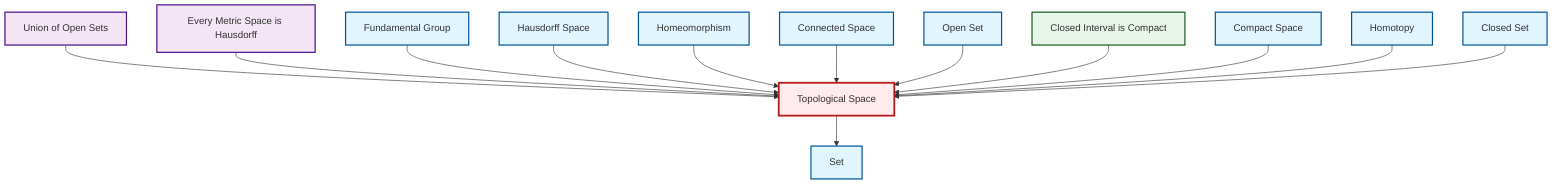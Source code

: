 graph TD
    classDef definition fill:#e1f5fe,stroke:#01579b,stroke-width:2px
    classDef theorem fill:#f3e5f5,stroke:#4a148c,stroke-width:2px
    classDef axiom fill:#fff3e0,stroke:#e65100,stroke-width:2px
    classDef example fill:#e8f5e9,stroke:#1b5e20,stroke-width:2px
    classDef current fill:#ffebee,stroke:#b71c1c,stroke-width:3px
    def-connected["Connected Space"]:::definition
    ex-closed-interval-compact["Closed Interval is Compact"]:::example
    def-homeomorphism["Homeomorphism"]:::definition
    def-hausdorff["Hausdorff Space"]:::definition
    def-homotopy["Homotopy"]:::definition
    def-compact["Compact Space"]:::definition
    def-open-set["Open Set"]:::definition
    def-fundamental-group["Fundamental Group"]:::definition
    def-closed-set["Closed Set"]:::definition
    def-topological-space["Topological Space"]:::definition
    thm-union-open-sets["Union of Open Sets"]:::theorem
    def-set["Set"]:::definition
    thm-metric-hausdorff["Every Metric Space is Hausdorff"]:::theorem
    thm-union-open-sets --> def-topological-space
    thm-metric-hausdorff --> def-topological-space
    def-fundamental-group --> def-topological-space
    def-hausdorff --> def-topological-space
    def-homeomorphism --> def-topological-space
    def-connected --> def-topological-space
    def-open-set --> def-topological-space
    ex-closed-interval-compact --> def-topological-space
    def-compact --> def-topological-space
    def-homotopy --> def-topological-space
    def-topological-space --> def-set
    def-closed-set --> def-topological-space
    class def-topological-space current